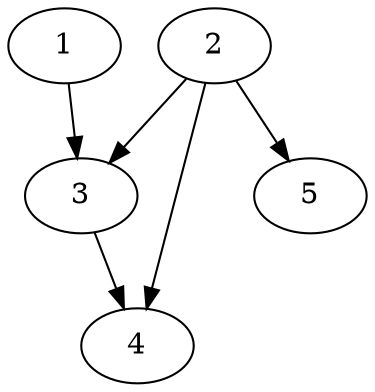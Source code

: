 strict digraph {
    "1"
    "2"
    "3"
    "4"
    "5"
    "1" -> "3" [weight=1]
    "2" -> "3" [weight=1]
    "2" -> "4" [weight=1]
    "2" -> "5" [weight=1]
    "3" -> "4" [weight=1]
}
